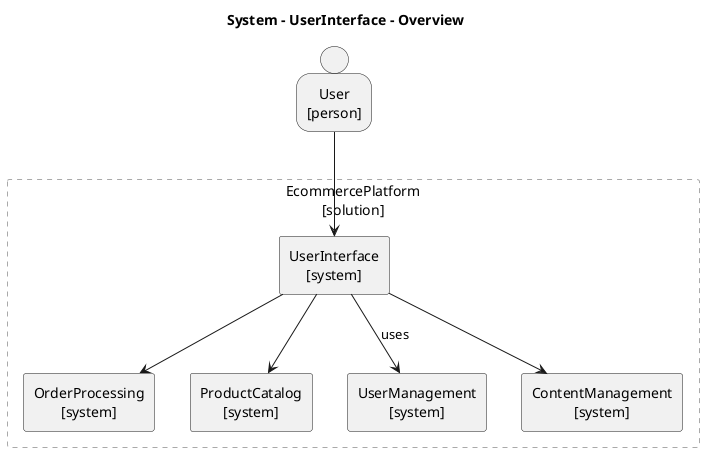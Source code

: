 @startuml EcommercePlatform.UserInterface_overview
title System - UserInterface - Overview
skinparam defaultTextAlignment center
skinparam defaultTextAlignment<<atomic>> center
skinparam wrapWidth 200
skinparam maxMessageSize 150
hide stereotype
<style>
.composite {
BackgroundColor: transparent
LineColor: darkgray
LineStyle: 5
FontStyle: normal
}
</style>
person User <<atomic>> <<person>> [
User
[person]
]
rectangle EcommercePlatform as "EcommercePlatform\n[solution]" <<composite>> {
rectangle EcommercePlatform.OrderProcessing <<system>> <<atomic>> [
OrderProcessing
[system]
]
rectangle EcommercePlatform.ProductCatalog <<system>> <<atomic>> [
ProductCatalog
[system]
]
rectangle EcommercePlatform.UserInterface <<system>> <<atomic>> [
UserInterface
[system]
]
rectangle EcommercePlatform.UserManagement <<system>> <<atomic>> [
UserManagement
[system]
]
rectangle EcommercePlatform.ContentManagement <<system>> <<atomic>> [
ContentManagement
[system]
]
}
EcommercePlatform.UserInterface --> EcommercePlatform.ContentManagement
User --> EcommercePlatform.UserInterface
EcommercePlatform.UserInterface --> EcommercePlatform.UserManagement : uses
EcommercePlatform.UserInterface --> EcommercePlatform.OrderProcessing
EcommercePlatform.UserInterface --> EcommercePlatform.ProductCatalog
@enduml
